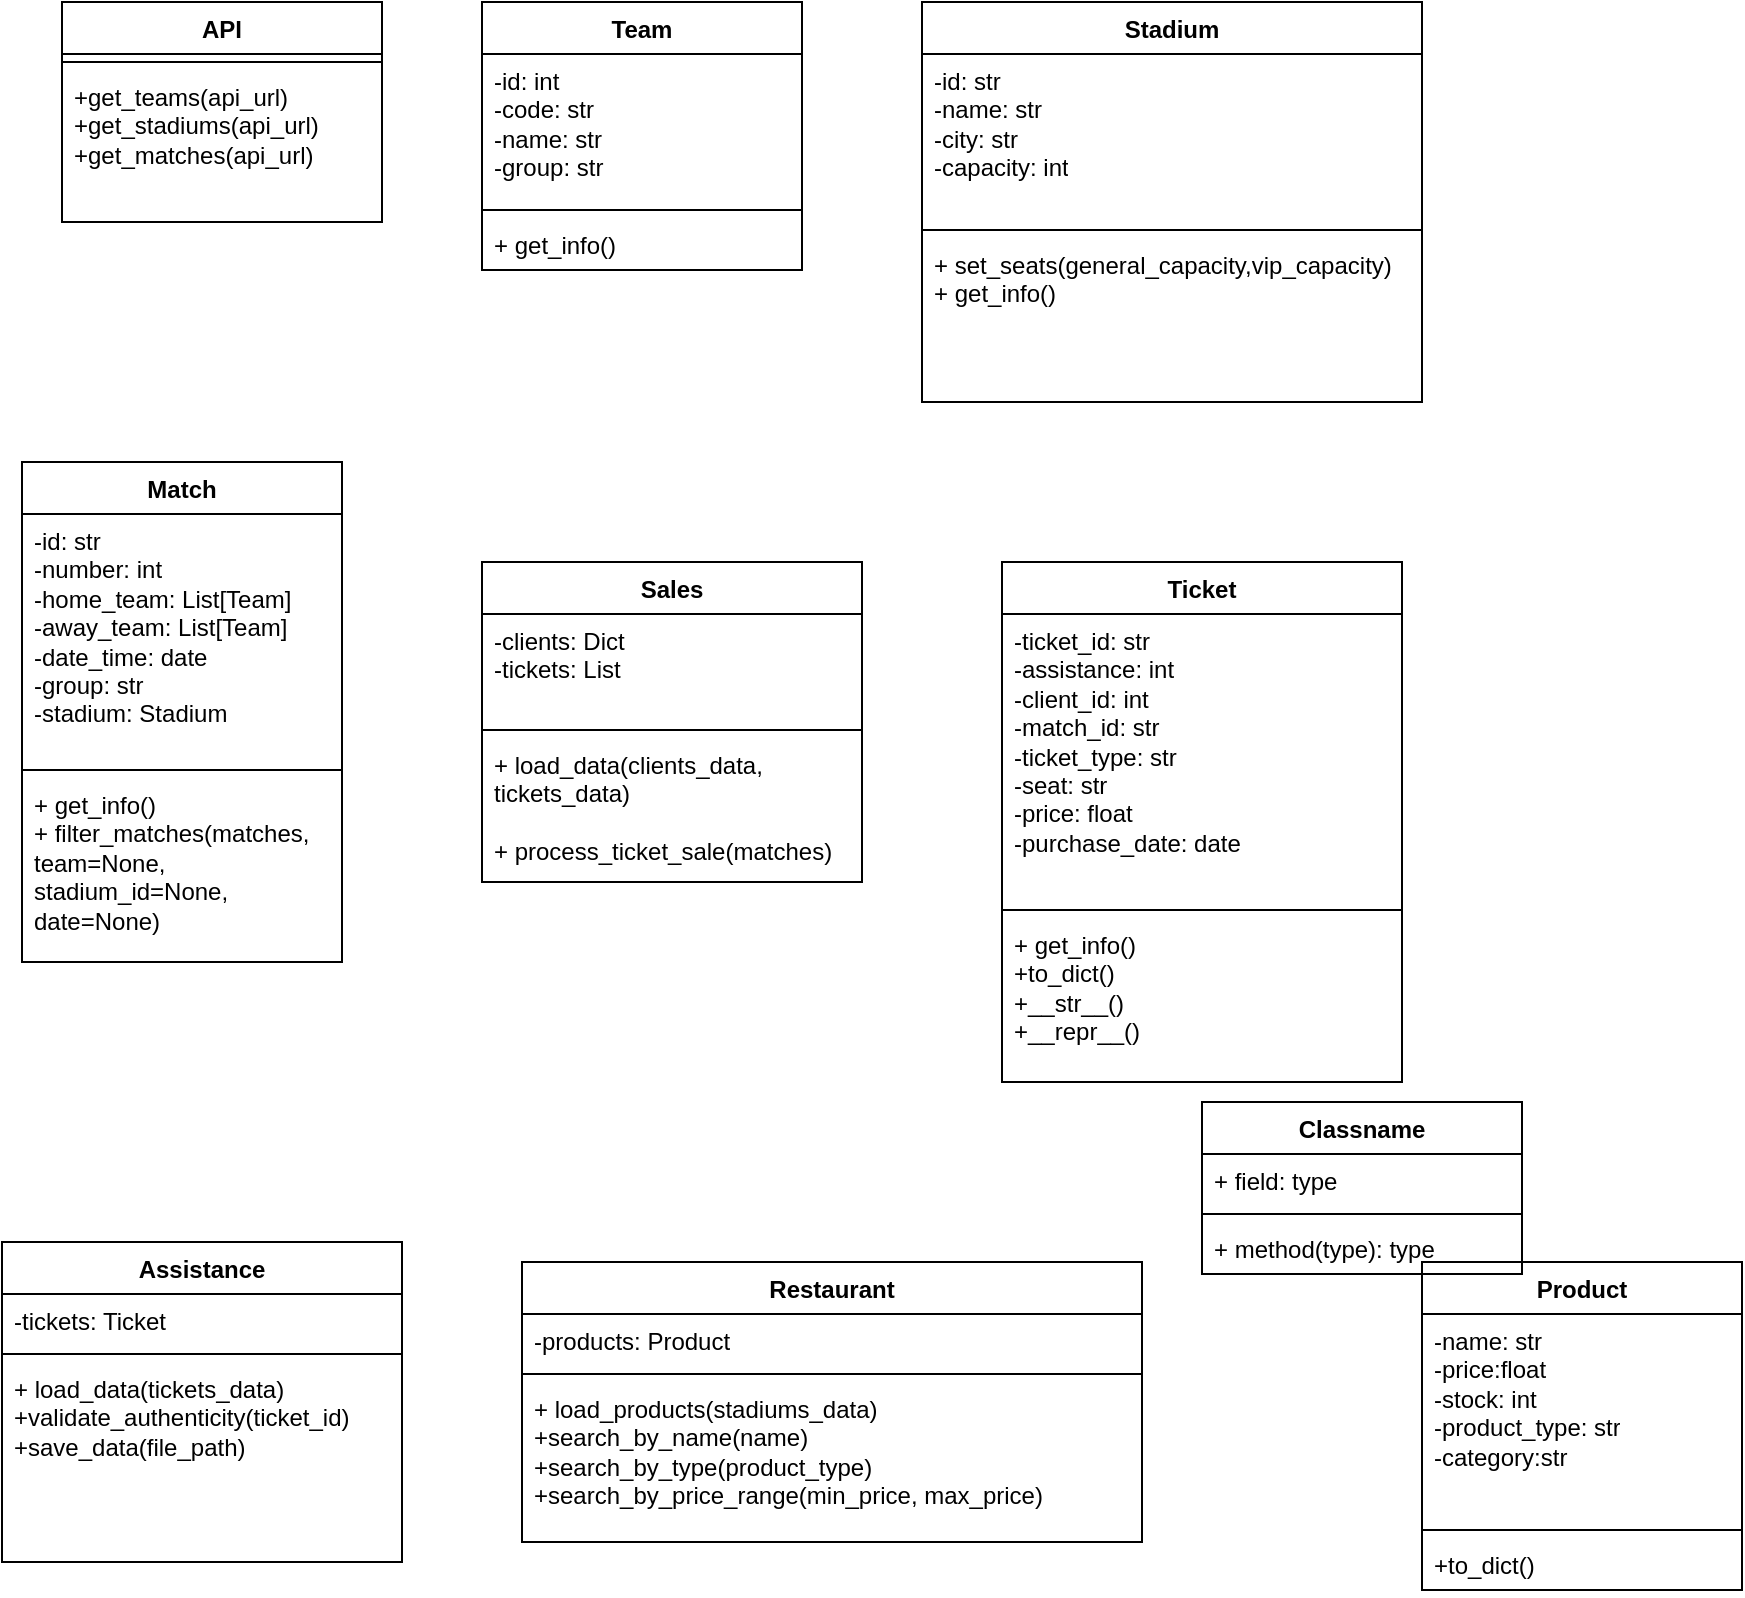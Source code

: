 <mxfile version="24.6.4" type="github">
  <diagram name="Page-1" id="5UD3-2dTEgY1sPKSpD5K">
    <mxGraphModel dx="1832" dy="1324" grid="1" gridSize="10" guides="1" tooltips="1" connect="1" arrows="1" fold="1" page="1" pageScale="1" pageWidth="850" pageHeight="1100" math="0" shadow="0">
      <root>
        <mxCell id="0" />
        <mxCell id="1" parent="0" />
        <mxCell id="BqzMPyKOj1pLEKhURnOO-12" value="API" style="swimlane;fontStyle=1;align=center;verticalAlign=top;childLayout=stackLayout;horizontal=1;startSize=26;horizontalStack=0;resizeParent=1;resizeParentMax=0;resizeLast=0;collapsible=1;marginBottom=0;whiteSpace=wrap;html=1;" vertex="1" parent="1">
          <mxGeometry x="70" y="100" width="160" height="110" as="geometry" />
        </mxCell>
        <mxCell id="BqzMPyKOj1pLEKhURnOO-14" value="" style="line;strokeWidth=1;fillColor=none;align=left;verticalAlign=middle;spacingTop=-1;spacingLeft=3;spacingRight=3;rotatable=0;labelPosition=right;points=[];portConstraint=eastwest;strokeColor=inherit;" vertex="1" parent="BqzMPyKOj1pLEKhURnOO-12">
          <mxGeometry y="26" width="160" height="8" as="geometry" />
        </mxCell>
        <mxCell id="BqzMPyKOj1pLEKhURnOO-15" value="+get_teams(api_url)&lt;div&gt;+get_stadiums(api_url)&lt;/div&gt;&lt;div&gt;+get_matches(api_url)&lt;/div&gt;" style="text;strokeColor=none;fillColor=none;align=left;verticalAlign=top;spacingLeft=4;spacingRight=4;overflow=hidden;rotatable=0;points=[[0,0.5],[1,0.5]];portConstraint=eastwest;whiteSpace=wrap;html=1;" vertex="1" parent="BqzMPyKOj1pLEKhURnOO-12">
          <mxGeometry y="34" width="160" height="76" as="geometry" />
        </mxCell>
        <mxCell id="BqzMPyKOj1pLEKhURnOO-16" value="Team" style="swimlane;fontStyle=1;align=center;verticalAlign=top;childLayout=stackLayout;horizontal=1;startSize=26;horizontalStack=0;resizeParent=1;resizeParentMax=0;resizeLast=0;collapsible=1;marginBottom=0;whiteSpace=wrap;html=1;" vertex="1" parent="1">
          <mxGeometry x="280" y="100" width="160" height="134" as="geometry" />
        </mxCell>
        <mxCell id="BqzMPyKOj1pLEKhURnOO-17" value="-id: int&lt;div&gt;-code: str&lt;/div&gt;&lt;div&gt;-name: str&lt;/div&gt;&lt;div&gt;-group: str&lt;/div&gt;" style="text;strokeColor=none;fillColor=none;align=left;verticalAlign=top;spacingLeft=4;spacingRight=4;overflow=hidden;rotatable=0;points=[[0,0.5],[1,0.5]];portConstraint=eastwest;whiteSpace=wrap;html=1;" vertex="1" parent="BqzMPyKOj1pLEKhURnOO-16">
          <mxGeometry y="26" width="160" height="74" as="geometry" />
        </mxCell>
        <mxCell id="BqzMPyKOj1pLEKhURnOO-18" value="" style="line;strokeWidth=1;fillColor=none;align=left;verticalAlign=middle;spacingTop=-1;spacingLeft=3;spacingRight=3;rotatable=0;labelPosition=right;points=[];portConstraint=eastwest;strokeColor=inherit;" vertex="1" parent="BqzMPyKOj1pLEKhURnOO-16">
          <mxGeometry y="100" width="160" height="8" as="geometry" />
        </mxCell>
        <mxCell id="BqzMPyKOj1pLEKhURnOO-19" value="+ get_info()" style="text;strokeColor=none;fillColor=none;align=left;verticalAlign=top;spacingLeft=4;spacingRight=4;overflow=hidden;rotatable=0;points=[[0,0.5],[1,0.5]];portConstraint=eastwest;whiteSpace=wrap;html=1;" vertex="1" parent="BqzMPyKOj1pLEKhURnOO-16">
          <mxGeometry y="108" width="160" height="26" as="geometry" />
        </mxCell>
        <mxCell id="BqzMPyKOj1pLEKhURnOO-20" value="Stadium" style="swimlane;fontStyle=1;align=center;verticalAlign=top;childLayout=stackLayout;horizontal=1;startSize=26;horizontalStack=0;resizeParent=1;resizeParentMax=0;resizeLast=0;collapsible=1;marginBottom=0;whiteSpace=wrap;html=1;" vertex="1" parent="1">
          <mxGeometry x="500" y="100" width="250" height="200" as="geometry" />
        </mxCell>
        <mxCell id="BqzMPyKOj1pLEKhURnOO-21" value="-id: str&amp;nbsp;&lt;div&gt;-name: str&lt;/div&gt;&lt;div&gt;-city: str&amp;nbsp;&lt;/div&gt;&lt;div&gt;-capacity: int&lt;/div&gt;" style="text;strokeColor=none;fillColor=none;align=left;verticalAlign=top;spacingLeft=4;spacingRight=4;overflow=hidden;rotatable=0;points=[[0,0.5],[1,0.5]];portConstraint=eastwest;whiteSpace=wrap;html=1;" vertex="1" parent="BqzMPyKOj1pLEKhURnOO-20">
          <mxGeometry y="26" width="250" height="84" as="geometry" />
        </mxCell>
        <mxCell id="BqzMPyKOj1pLEKhURnOO-22" value="" style="line;strokeWidth=1;fillColor=none;align=left;verticalAlign=middle;spacingTop=-1;spacingLeft=3;spacingRight=3;rotatable=0;labelPosition=right;points=[];portConstraint=eastwest;strokeColor=inherit;" vertex="1" parent="BqzMPyKOj1pLEKhURnOO-20">
          <mxGeometry y="110" width="250" height="8" as="geometry" />
        </mxCell>
        <mxCell id="BqzMPyKOj1pLEKhURnOO-23" value="+ set_seats(general_capacity,vip_capacity)&lt;div&gt;+ get_info()&lt;/div&gt;" style="text;strokeColor=none;fillColor=none;align=left;verticalAlign=top;spacingLeft=4;spacingRight=4;overflow=hidden;rotatable=0;points=[[0,0.5],[1,0.5]];portConstraint=eastwest;whiteSpace=wrap;html=1;" vertex="1" parent="BqzMPyKOj1pLEKhURnOO-20">
          <mxGeometry y="118" width="250" height="82" as="geometry" />
        </mxCell>
        <mxCell id="BqzMPyKOj1pLEKhURnOO-24" value="Match" style="swimlane;fontStyle=1;align=center;verticalAlign=top;childLayout=stackLayout;horizontal=1;startSize=26;horizontalStack=0;resizeParent=1;resizeParentMax=0;resizeLast=0;collapsible=1;marginBottom=0;whiteSpace=wrap;html=1;" vertex="1" parent="1">
          <mxGeometry x="50" y="330" width="160" height="250" as="geometry" />
        </mxCell>
        <mxCell id="BqzMPyKOj1pLEKhURnOO-25" value="-id: str&lt;div&gt;-number: int&lt;/div&gt;&lt;div&gt;-home_team: List[Team]&lt;/div&gt;&lt;div&gt;-away_team: List[Team]&lt;/div&gt;&lt;div&gt;-date_time: date&lt;/div&gt;&lt;div&gt;-group: str&lt;/div&gt;&lt;div&gt;-stadium: Stadium&lt;/div&gt;" style="text;strokeColor=none;fillColor=none;align=left;verticalAlign=top;spacingLeft=4;spacingRight=4;overflow=hidden;rotatable=0;points=[[0,0.5],[1,0.5]];portConstraint=eastwest;whiteSpace=wrap;html=1;" vertex="1" parent="BqzMPyKOj1pLEKhURnOO-24">
          <mxGeometry y="26" width="160" height="124" as="geometry" />
        </mxCell>
        <mxCell id="BqzMPyKOj1pLEKhURnOO-26" value="" style="line;strokeWidth=1;fillColor=none;align=left;verticalAlign=middle;spacingTop=-1;spacingLeft=3;spacingRight=3;rotatable=0;labelPosition=right;points=[];portConstraint=eastwest;strokeColor=inherit;" vertex="1" parent="BqzMPyKOj1pLEKhURnOO-24">
          <mxGeometry y="150" width="160" height="8" as="geometry" />
        </mxCell>
        <mxCell id="BqzMPyKOj1pLEKhURnOO-27" value="+ get_info()&amp;nbsp;&lt;div&gt;+ filter_matches(matches, team=None, stadium_id=None, date=None)&lt;/div&gt;" style="text;strokeColor=none;fillColor=none;align=left;verticalAlign=top;spacingLeft=4;spacingRight=4;overflow=hidden;rotatable=0;points=[[0,0.5],[1,0.5]];portConstraint=eastwest;whiteSpace=wrap;html=1;" vertex="1" parent="BqzMPyKOj1pLEKhURnOO-24">
          <mxGeometry y="158" width="160" height="92" as="geometry" />
        </mxCell>
        <mxCell id="BqzMPyKOj1pLEKhURnOO-28" value="Sales" style="swimlane;fontStyle=1;align=center;verticalAlign=top;childLayout=stackLayout;horizontal=1;startSize=26;horizontalStack=0;resizeParent=1;resizeParentMax=0;resizeLast=0;collapsible=1;marginBottom=0;whiteSpace=wrap;html=1;" vertex="1" parent="1">
          <mxGeometry x="280" y="380" width="190" height="160" as="geometry" />
        </mxCell>
        <mxCell id="BqzMPyKOj1pLEKhURnOO-29" value="-clients: Dict&lt;div&gt;-tickets: List&amp;nbsp;&lt;div&gt;&lt;br&gt;&lt;/div&gt;&lt;/div&gt;" style="text;strokeColor=none;fillColor=none;align=left;verticalAlign=top;spacingLeft=4;spacingRight=4;overflow=hidden;rotatable=0;points=[[0,0.5],[1,0.5]];portConstraint=eastwest;whiteSpace=wrap;html=1;" vertex="1" parent="BqzMPyKOj1pLEKhURnOO-28">
          <mxGeometry y="26" width="190" height="54" as="geometry" />
        </mxCell>
        <mxCell id="BqzMPyKOj1pLEKhURnOO-30" value="" style="line;strokeWidth=1;fillColor=none;align=left;verticalAlign=middle;spacingTop=-1;spacingLeft=3;spacingRight=3;rotatable=0;labelPosition=right;points=[];portConstraint=eastwest;strokeColor=inherit;" vertex="1" parent="BqzMPyKOj1pLEKhURnOO-28">
          <mxGeometry y="80" width="190" height="8" as="geometry" />
        </mxCell>
        <mxCell id="BqzMPyKOj1pLEKhURnOO-31" value="+ load_data(clients_data, tickets_data)&lt;div&gt;&lt;br&gt;&lt;/div&gt;&lt;div&gt;+ process_ticket_sale(matches)&lt;/div&gt;" style="text;strokeColor=none;fillColor=none;align=left;verticalAlign=top;spacingLeft=4;spacingRight=4;overflow=hidden;rotatable=0;points=[[0,0.5],[1,0.5]];portConstraint=eastwest;whiteSpace=wrap;html=1;" vertex="1" parent="BqzMPyKOj1pLEKhURnOO-28">
          <mxGeometry y="88" width="190" height="72" as="geometry" />
        </mxCell>
        <mxCell id="BqzMPyKOj1pLEKhURnOO-33" value="Ticket" style="swimlane;fontStyle=1;align=center;verticalAlign=top;childLayout=stackLayout;horizontal=1;startSize=26;horizontalStack=0;resizeParent=1;resizeParentMax=0;resizeLast=0;collapsible=1;marginBottom=0;whiteSpace=wrap;html=1;" vertex="1" parent="1">
          <mxGeometry x="540" y="380" width="200" height="260" as="geometry" />
        </mxCell>
        <mxCell id="BqzMPyKOj1pLEKhURnOO-34" value="-ticket_id: str&amp;nbsp;&lt;div&gt;-assistance: int&lt;/div&gt;&lt;div&gt;-client_id: int&lt;/div&gt;&lt;div&gt;-match_id: str&lt;/div&gt;&lt;div&gt;-ticket_type: str&lt;/div&gt;&lt;div&gt;-seat: str&lt;/div&gt;&lt;div&gt;-price: float&lt;/div&gt;&lt;div&gt;-purchase_date: date&lt;/div&gt;&lt;div&gt;&lt;br&gt;&lt;/div&gt;" style="text;strokeColor=none;fillColor=none;align=left;verticalAlign=top;spacingLeft=4;spacingRight=4;overflow=hidden;rotatable=0;points=[[0,0.5],[1,0.5]];portConstraint=eastwest;whiteSpace=wrap;html=1;" vertex="1" parent="BqzMPyKOj1pLEKhURnOO-33">
          <mxGeometry y="26" width="200" height="144" as="geometry" />
        </mxCell>
        <mxCell id="BqzMPyKOj1pLEKhURnOO-35" value="" style="line;strokeWidth=1;fillColor=none;align=left;verticalAlign=middle;spacingTop=-1;spacingLeft=3;spacingRight=3;rotatable=0;labelPosition=right;points=[];portConstraint=eastwest;strokeColor=inherit;" vertex="1" parent="BqzMPyKOj1pLEKhURnOO-33">
          <mxGeometry y="170" width="200" height="8" as="geometry" />
        </mxCell>
        <mxCell id="BqzMPyKOj1pLEKhURnOO-36" value="+ get_info()&amp;nbsp;&lt;div&gt;+to_dict()&lt;/div&gt;&lt;div&gt;+__str__()&lt;/div&gt;&lt;div&gt;+__repr__()&lt;/div&gt;" style="text;strokeColor=none;fillColor=none;align=left;verticalAlign=top;spacingLeft=4;spacingRight=4;overflow=hidden;rotatable=0;points=[[0,0.5],[1,0.5]];portConstraint=eastwest;whiteSpace=wrap;html=1;" vertex="1" parent="BqzMPyKOj1pLEKhURnOO-33">
          <mxGeometry y="178" width="200" height="82" as="geometry" />
        </mxCell>
        <mxCell id="BqzMPyKOj1pLEKhURnOO-37" value="Assistance" style="swimlane;fontStyle=1;align=center;verticalAlign=top;childLayout=stackLayout;horizontal=1;startSize=26;horizontalStack=0;resizeParent=1;resizeParentMax=0;resizeLast=0;collapsible=1;marginBottom=0;whiteSpace=wrap;html=1;" vertex="1" parent="1">
          <mxGeometry x="40" y="720" width="200" height="160" as="geometry" />
        </mxCell>
        <mxCell id="BqzMPyKOj1pLEKhURnOO-38" value="-tickets: Ticket" style="text;strokeColor=none;fillColor=none;align=left;verticalAlign=top;spacingLeft=4;spacingRight=4;overflow=hidden;rotatable=0;points=[[0,0.5],[1,0.5]];portConstraint=eastwest;whiteSpace=wrap;html=1;" vertex="1" parent="BqzMPyKOj1pLEKhURnOO-37">
          <mxGeometry y="26" width="200" height="26" as="geometry" />
        </mxCell>
        <mxCell id="BqzMPyKOj1pLEKhURnOO-39" value="" style="line;strokeWidth=1;fillColor=none;align=left;verticalAlign=middle;spacingTop=-1;spacingLeft=3;spacingRight=3;rotatable=0;labelPosition=right;points=[];portConstraint=eastwest;strokeColor=inherit;" vertex="1" parent="BqzMPyKOj1pLEKhURnOO-37">
          <mxGeometry y="52" width="200" height="8" as="geometry" />
        </mxCell>
        <mxCell id="BqzMPyKOj1pLEKhURnOO-40" value="+ load_data(tickets_data)&lt;div&gt;+validate_authenticity(ticket_id)&lt;/div&gt;&lt;div&gt;+save_data(file_path)&lt;/div&gt;" style="text;strokeColor=none;fillColor=none;align=left;verticalAlign=top;spacingLeft=4;spacingRight=4;overflow=hidden;rotatable=0;points=[[0,0.5],[1,0.5]];portConstraint=eastwest;whiteSpace=wrap;html=1;" vertex="1" parent="BqzMPyKOj1pLEKhURnOO-37">
          <mxGeometry y="60" width="200" height="100" as="geometry" />
        </mxCell>
        <mxCell id="BqzMPyKOj1pLEKhURnOO-41" value="Restaurant" style="swimlane;fontStyle=1;align=center;verticalAlign=top;childLayout=stackLayout;horizontal=1;startSize=26;horizontalStack=0;resizeParent=1;resizeParentMax=0;resizeLast=0;collapsible=1;marginBottom=0;whiteSpace=wrap;html=1;" vertex="1" parent="1">
          <mxGeometry x="300" y="730" width="310" height="140" as="geometry" />
        </mxCell>
        <mxCell id="BqzMPyKOj1pLEKhURnOO-42" value="-products: Product" style="text;strokeColor=none;fillColor=none;align=left;verticalAlign=top;spacingLeft=4;spacingRight=4;overflow=hidden;rotatable=0;points=[[0,0.5],[1,0.5]];portConstraint=eastwest;whiteSpace=wrap;html=1;" vertex="1" parent="BqzMPyKOj1pLEKhURnOO-41">
          <mxGeometry y="26" width="310" height="26" as="geometry" />
        </mxCell>
        <mxCell id="BqzMPyKOj1pLEKhURnOO-43" value="" style="line;strokeWidth=1;fillColor=none;align=left;verticalAlign=middle;spacingTop=-1;spacingLeft=3;spacingRight=3;rotatable=0;labelPosition=right;points=[];portConstraint=eastwest;strokeColor=inherit;" vertex="1" parent="BqzMPyKOj1pLEKhURnOO-41">
          <mxGeometry y="52" width="310" height="8" as="geometry" />
        </mxCell>
        <mxCell id="BqzMPyKOj1pLEKhURnOO-44" value="+ load_products(stadiums_data)&lt;div&gt;+search_by_name(name)&lt;/div&gt;&lt;div&gt;+search_by_type(product_type)&lt;/div&gt;&lt;div&gt;+search_by_price_range(min_price, max_price)&lt;/div&gt;" style="text;strokeColor=none;fillColor=none;align=left;verticalAlign=top;spacingLeft=4;spacingRight=4;overflow=hidden;rotatable=0;points=[[0,0.5],[1,0.5]];portConstraint=eastwest;whiteSpace=wrap;html=1;" vertex="1" parent="BqzMPyKOj1pLEKhURnOO-41">
          <mxGeometry y="60" width="310" height="80" as="geometry" />
        </mxCell>
        <mxCell id="BqzMPyKOj1pLEKhURnOO-45" value="Product" style="swimlane;fontStyle=1;align=center;verticalAlign=top;childLayout=stackLayout;horizontal=1;startSize=26;horizontalStack=0;resizeParent=1;resizeParentMax=0;resizeLast=0;collapsible=1;marginBottom=0;whiteSpace=wrap;html=1;" vertex="1" parent="1">
          <mxGeometry x="750" y="730" width="160" height="164" as="geometry" />
        </mxCell>
        <mxCell id="BqzMPyKOj1pLEKhURnOO-46" value="-name: str&lt;div&gt;-price:float&lt;/div&gt;&lt;div&gt;-stock: int&lt;/div&gt;&lt;div&gt;-product_type: str&lt;/div&gt;&lt;div&gt;-category:str&lt;/div&gt;" style="text;strokeColor=none;fillColor=none;align=left;verticalAlign=top;spacingLeft=4;spacingRight=4;overflow=hidden;rotatable=0;points=[[0,0.5],[1,0.5]];portConstraint=eastwest;whiteSpace=wrap;html=1;" vertex="1" parent="BqzMPyKOj1pLEKhURnOO-45">
          <mxGeometry y="26" width="160" height="104" as="geometry" />
        </mxCell>
        <mxCell id="BqzMPyKOj1pLEKhURnOO-47" value="" style="line;strokeWidth=1;fillColor=none;align=left;verticalAlign=middle;spacingTop=-1;spacingLeft=3;spacingRight=3;rotatable=0;labelPosition=right;points=[];portConstraint=eastwest;strokeColor=inherit;" vertex="1" parent="BqzMPyKOj1pLEKhURnOO-45">
          <mxGeometry y="130" width="160" height="8" as="geometry" />
        </mxCell>
        <mxCell id="BqzMPyKOj1pLEKhURnOO-48" value="+to_dict()" style="text;strokeColor=none;fillColor=none;align=left;verticalAlign=top;spacingLeft=4;spacingRight=4;overflow=hidden;rotatable=0;points=[[0,0.5],[1,0.5]];portConstraint=eastwest;whiteSpace=wrap;html=1;" vertex="1" parent="BqzMPyKOj1pLEKhURnOO-45">
          <mxGeometry y="138" width="160" height="26" as="geometry" />
        </mxCell>
        <mxCell id="BqzMPyKOj1pLEKhURnOO-49" value="Classname" style="swimlane;fontStyle=1;align=center;verticalAlign=top;childLayout=stackLayout;horizontal=1;startSize=26;horizontalStack=0;resizeParent=1;resizeParentMax=0;resizeLast=0;collapsible=1;marginBottom=0;whiteSpace=wrap;html=1;" vertex="1" parent="1">
          <mxGeometry x="640" y="650" width="160" height="86" as="geometry" />
        </mxCell>
        <mxCell id="BqzMPyKOj1pLEKhURnOO-50" value="+ field: type" style="text;strokeColor=none;fillColor=none;align=left;verticalAlign=top;spacingLeft=4;spacingRight=4;overflow=hidden;rotatable=0;points=[[0,0.5],[1,0.5]];portConstraint=eastwest;whiteSpace=wrap;html=1;" vertex="1" parent="BqzMPyKOj1pLEKhURnOO-49">
          <mxGeometry y="26" width="160" height="26" as="geometry" />
        </mxCell>
        <mxCell id="BqzMPyKOj1pLEKhURnOO-51" value="" style="line;strokeWidth=1;fillColor=none;align=left;verticalAlign=middle;spacingTop=-1;spacingLeft=3;spacingRight=3;rotatable=0;labelPosition=right;points=[];portConstraint=eastwest;strokeColor=inherit;" vertex="1" parent="BqzMPyKOj1pLEKhURnOO-49">
          <mxGeometry y="52" width="160" height="8" as="geometry" />
        </mxCell>
        <mxCell id="BqzMPyKOj1pLEKhURnOO-52" value="+ method(type): type" style="text;strokeColor=none;fillColor=none;align=left;verticalAlign=top;spacingLeft=4;spacingRight=4;overflow=hidden;rotatable=0;points=[[0,0.5],[1,0.5]];portConstraint=eastwest;whiteSpace=wrap;html=1;" vertex="1" parent="BqzMPyKOj1pLEKhURnOO-49">
          <mxGeometry y="60" width="160" height="26" as="geometry" />
        </mxCell>
      </root>
    </mxGraphModel>
  </diagram>
</mxfile>
